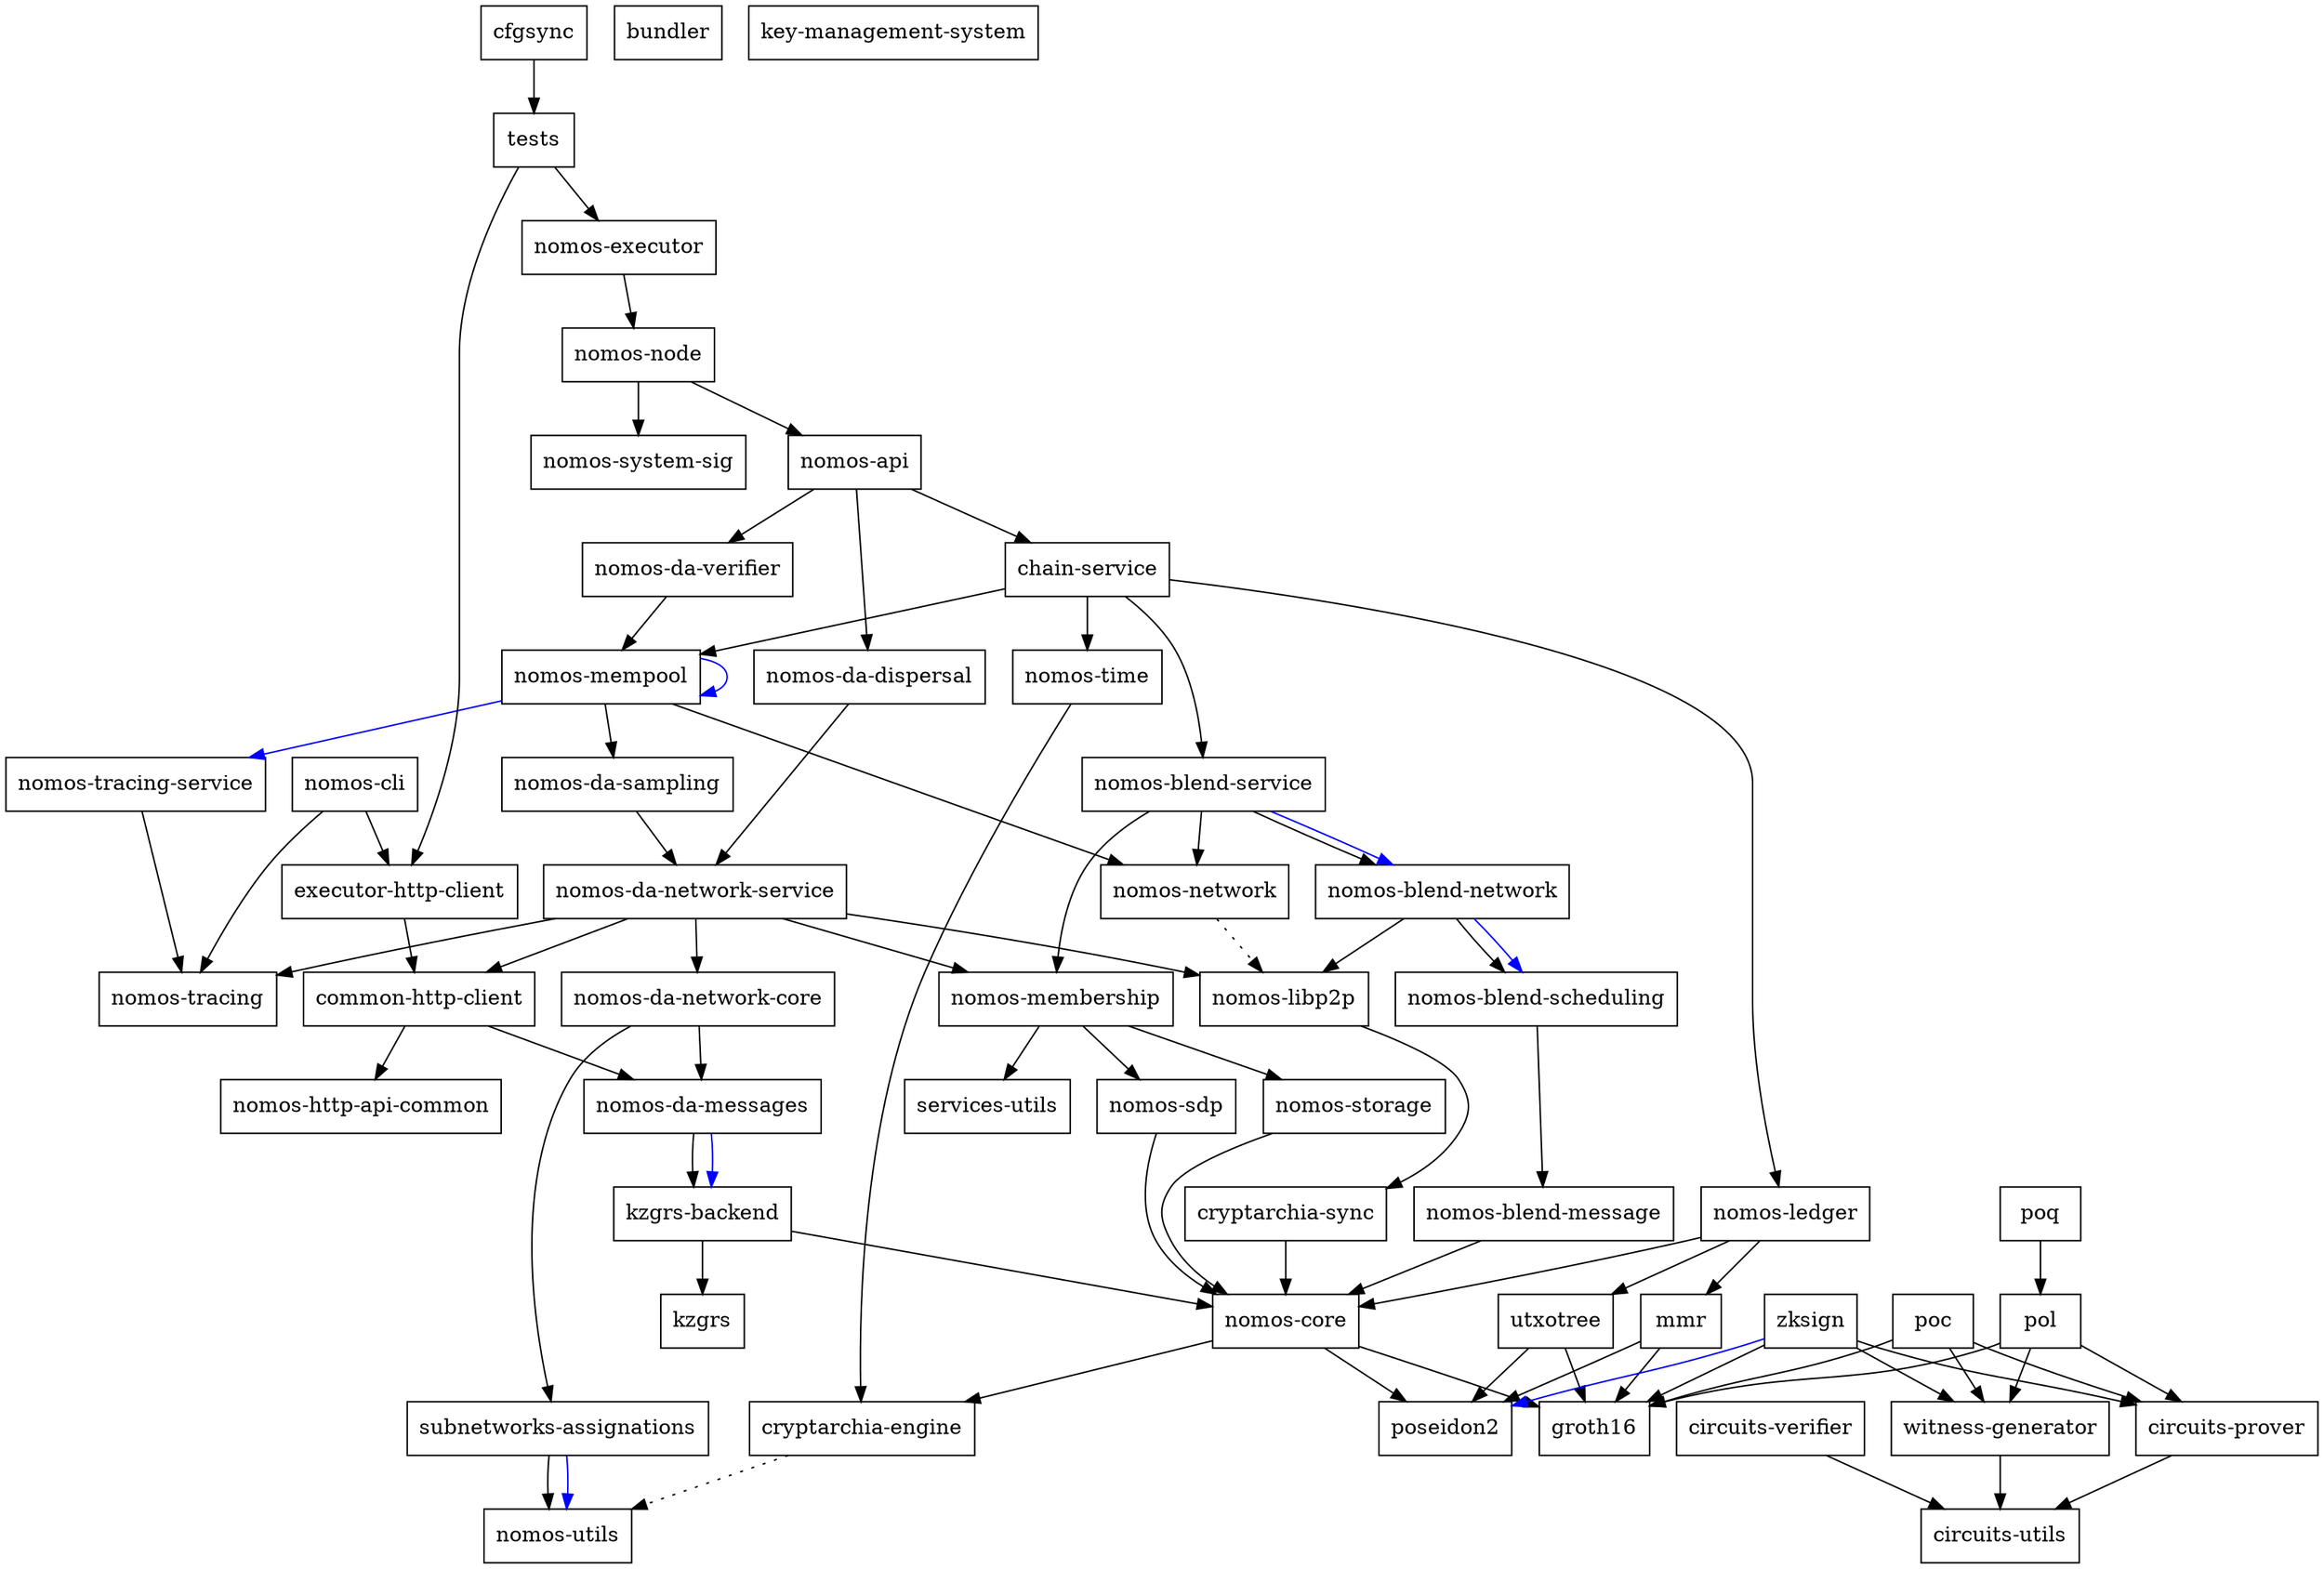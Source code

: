 digraph {
    0 [ label = "cryptarchia-engine" shape = box]
    1 [ label = "nomos-utils" shape = box]
    2 [ label = "cryptarchia-sync" shape = box]
    3 [ label = "nomos-core" shape = box]
    4 [ label = "groth16" shape = box]
    5 [ label = "poseidon2" shape = box]
    6 [ label = "nomos-ledger" shape = box]
    7 [ label = "mmr" shape = box]
    8 [ label = "utxotree" shape = box]
    9 [ label = "nomos-http-api-common" shape = box]
    10 [ label = "nomos-executor" shape = box]
    11 [ label = "kzgrs-backend" shape = box]
    12 [ label = "kzgrs" shape = box]
    13 [ label = "nomos-api" shape = box]
    14 [ label = "chain-service" shape = box]
    15 [ label = "nomos-blend-service" shape = box]
    16 [ label = "nomos-blend-message" shape = box]
    17 [ label = "nomos-blend-network" shape = box]
    18 [ label = "nomos-blend-scheduling" shape = box]
    19 [ label = "nomos-libp2p" shape = box]
    20 [ label = "nomos-membership" shape = box]
    21 [ label = "nomos-sdp" shape = box]
    22 [ label = "nomos-storage" shape = box]
    23 [ label = "services-utils" shape = box]
    24 [ label = "nomos-network" shape = box]
    25 [ label = "nomos-da-sampling" shape = box]
    26 [ label = "nomos-da-network-core" shape = box]
    27 [ label = "nomos-da-messages" shape = box]
    28 [ label = "subnetworks-assignations" shape = box]
    29 [ label = "nomos-da-network-service" shape = box]
    30 [ label = "common-http-client" shape = box]
    31 [ label = "nomos-tracing" shape = box]
    32 [ label = "nomos-mempool" shape = box]
    33 [ label = "nomos-tracing-service" shape = box]
    34 [ label = "nomos-time" shape = box]
    35 [ label = "nomos-da-dispersal" shape = box]
    36 [ label = "nomos-da-verifier" shape = box]
    37 [ label = "nomos-node" shape = box]
    38 [ label = "nomos-system-sig" shape = box]
    39 [ label = "executor-http-client" shape = box]
    40 [ label = "bundler" shape = box]
    41 [ label = "nomos-cli" shape = box]
    42 [ label = "key-management-system" shape = box]
    43 [ label = "cfgsync" shape = box]
    44 [ label = "tests" shape = box]
    45 [ label = "circuits-prover" shape = box]
    46 [ label = "circuits-utils" shape = box]
    47 [ label = "circuits-verifier" shape = box]
    48 [ label = "witness-generator" shape = box]
    49 [ label = "poc" shape = box]
    50 [ label = "pol" shape = box]
    51 [ label = "poq" shape = box]
    52 [ label = "zksign" shape = box]
    0 -> 1 [ style = dotted]
    2 -> 3 [ ]
    3 -> 0 [ ]
    3 -> 4 [ ]
    3 -> 5 [ ]
    6 -> 7 [ ]
    6 -> 3 [ ]
    6 -> 8 [ ]
    7 -> 4 [ ]
    7 -> 5 [ ]
    8 -> 4 [ ]
    8 -> 5 [ ]
    10 -> 37 [ ]
    11 -> 12 [ ]
    11 -> 3 [ ]
    13 -> 14 [ ]
    13 -> 35 [ ]
    13 -> 36 [ ]
    14 -> 15 [ ]
    14 -> 6 [ ]
    14 -> 32 [ ]
    14 -> 34 [ ]
    15 -> 17 [ ]
    15 -> 17 [ color = blue]
    15 -> 20 [ ]
    15 -> 24 [ ]
    16 -> 3 [ ]
    17 -> 18 [ ]
    17 -> 18 [ color = blue]
    17 -> 19 [ ]
    18 -> 16 [ ]
    19 -> 2 [ ]
    20 -> 21 [ ]
    20 -> 22 [ ]
    20 -> 23 [ ]
    21 -> 3 [ ]
    22 -> 3 [ ]
    24 -> 19 [ style = dotted]
    25 -> 29 [ ]
    26 -> 27 [ ]
    26 -> 28 [ ]
    27 -> 11 [ ]
    27 -> 11 [ color = blue]
    28 -> 1 [ ]
    28 -> 1 [ color = blue]
    29 -> 30 [ ]
    29 -> 26 [ ]
    29 -> 19 [ ]
    29 -> 20 [ ]
    29 -> 31 [ ]
    30 -> 27 [ ]
    30 -> 9 [ ]
    32 -> 25 [ ]
    32 -> 32 [ color = blue]
    32 -> 24 [ ]
    32 -> 33 [ color = blue]
    33 -> 31 [ ]
    34 -> 0 [ ]
    35 -> 29 [ ]
    36 -> 32 [ ]
    37 -> 13 [ ]
    37 -> 38 [ ]
    39 -> 30 [ ]
    41 -> 39 [ ]
    41 -> 31 [ ]
    43 -> 44 [ ]
    44 -> 39 [ ]
    44 -> 10 [ ]
    45 -> 46 [ ]
    47 -> 46 [ ]
    48 -> 46 [ ]
    49 -> 45 [ ]
    49 -> 4 [ ]
    49 -> 48 [ ]
    50 -> 45 [ ]
    50 -> 4 [ ]
    50 -> 48 [ ]
    51 -> 50 [ ]
    52 -> 45 [ ]
    52 -> 4 [ ]
    52 -> 5 [ color = blue]
    52 -> 48 [ ]
}

